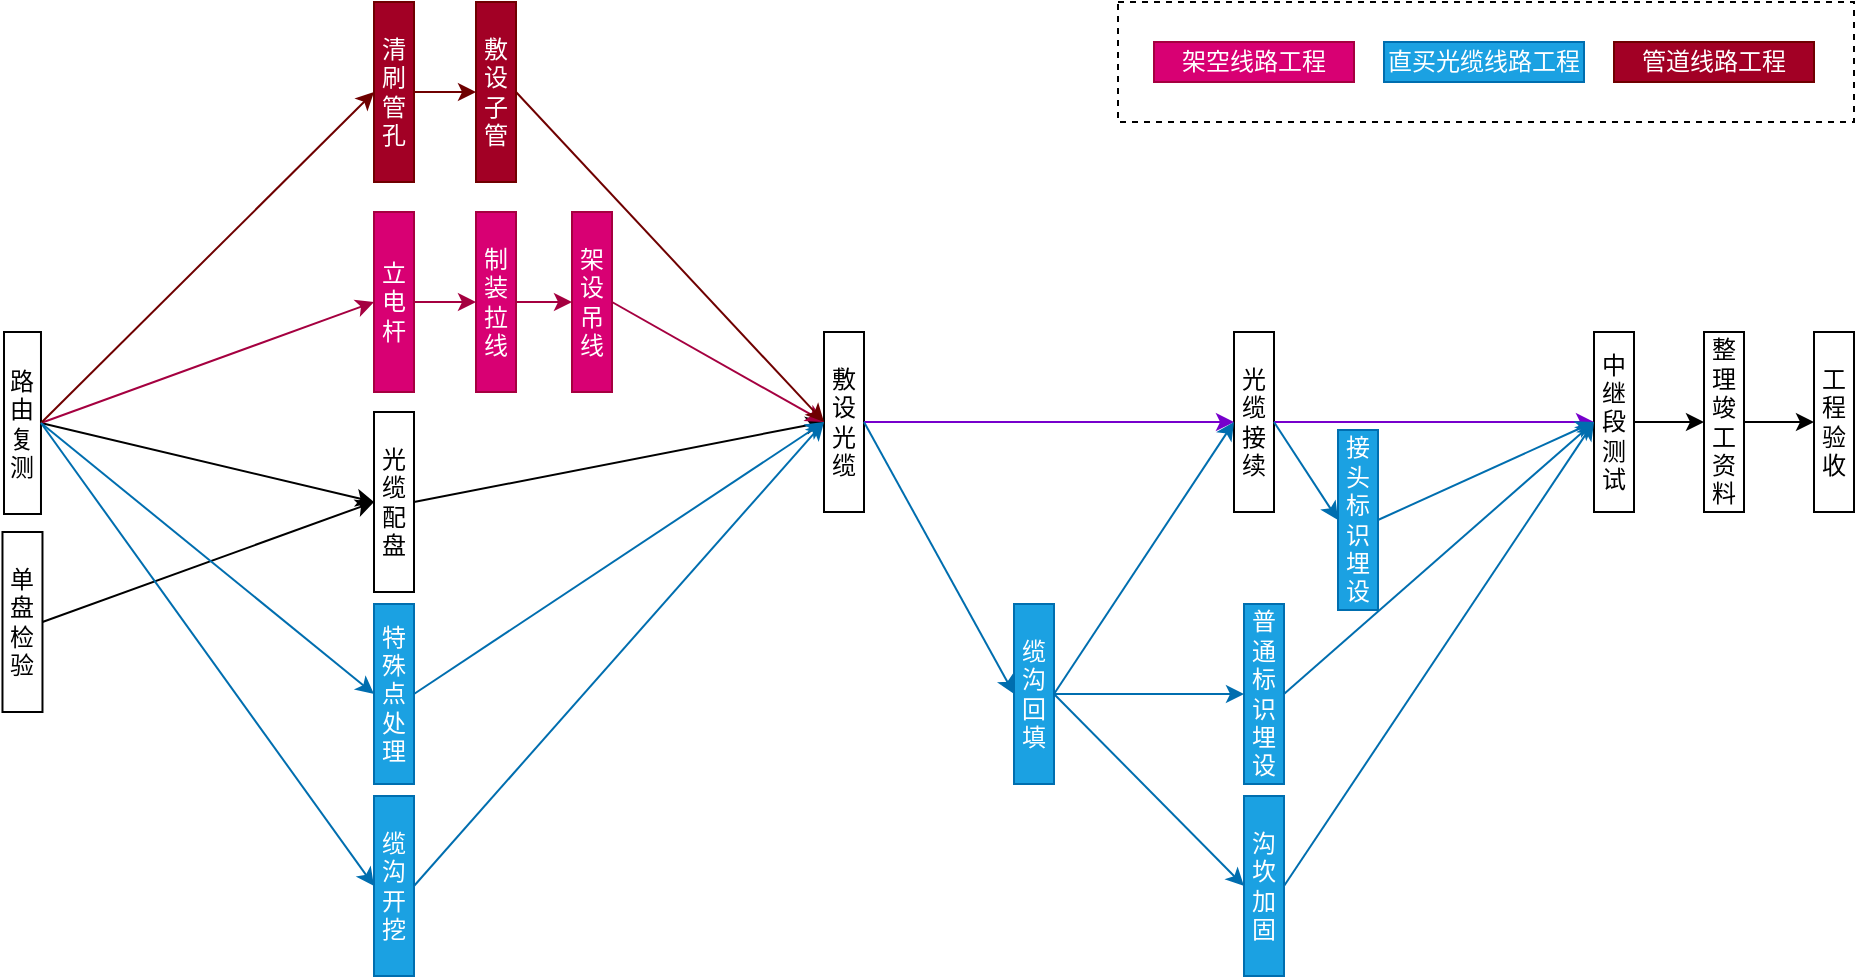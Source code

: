 <mxfile version="13.0.1" type="github">
  <diagram id="U1f1iOyZuHphCbSQjjmQ" name="线路工程施工顺序">
    <mxGraphModel dx="1422" dy="772" grid="1" gridSize="10" guides="1" tooltips="1" connect="1" arrows="1" fold="1" page="1" pageScale="1" pageWidth="1169" pageHeight="827" math="0" shadow="0">
      <root>
        <mxCell id="0" />
        <mxCell id="1" parent="0" />
        <mxCell id="ytEXSWHGDXnanVehtBDF-74" value="" style="rounded=0;whiteSpace=wrap;html=1;dashed=1;" vertex="1" parent="1">
          <mxGeometry x="672" y="60" width="368" height="60" as="geometry" />
        </mxCell>
        <mxCell id="ytEXSWHGDXnanVehtBDF-1" value="路由复测&lt;br&gt;" style="rounded=0;whiteSpace=wrap;html=1;direction=south;" vertex="1" parent="1">
          <mxGeometry x="115" y="225" width="18.49" height="91" as="geometry" />
        </mxCell>
        <mxCell id="ytEXSWHGDXnanVehtBDF-2" value="单盘检验" style="rounded=0;whiteSpace=wrap;html=1;direction=south;" vertex="1" parent="1">
          <mxGeometry x="114.24" y="325" width="20" height="90" as="geometry" />
        </mxCell>
        <mxCell id="ytEXSWHGDXnanVehtBDF-3" value="光缆配盘" style="rounded=0;whiteSpace=wrap;html=1;direction=south;" vertex="1" parent="1">
          <mxGeometry x="300" y="265" width="20" height="90" as="geometry" />
        </mxCell>
        <mxCell id="ytEXSWHGDXnanVehtBDF-4" value="立电杆" style="rounded=0;whiteSpace=wrap;html=1;direction=south;horizontal=1;verticalAlign=middle;fillColor=#d80073;strokeColor=#A50040;fontColor=#ffffff;" vertex="1" parent="1">
          <mxGeometry x="300" y="165" width="20" height="90" as="geometry" />
        </mxCell>
        <mxCell id="ytEXSWHGDXnanVehtBDF-5" value="制装拉线" style="rounded=0;whiteSpace=wrap;html=1;direction=south;fillColor=#d80073;strokeColor=#A50040;fontColor=#ffffff;" vertex="1" parent="1">
          <mxGeometry x="351" y="165" width="20" height="90" as="geometry" />
        </mxCell>
        <mxCell id="ytEXSWHGDXnanVehtBDF-6" value="架设吊线" style="rounded=0;whiteSpace=wrap;html=1;direction=south;fillColor=#d80073;strokeColor=#A50040;fontColor=#ffffff;" vertex="1" parent="1">
          <mxGeometry x="399" y="165" width="20" height="90" as="geometry" />
        </mxCell>
        <mxCell id="ytEXSWHGDXnanVehtBDF-7" value="敷设光缆" style="rounded=0;whiteSpace=wrap;html=1;direction=south;" vertex="1" parent="1">
          <mxGeometry x="525" y="225" width="20" height="90" as="geometry" />
        </mxCell>
        <mxCell id="ytEXSWHGDXnanVehtBDF-8" value="光缆接续" style="rounded=0;whiteSpace=wrap;html=1;direction=south;" vertex="1" parent="1">
          <mxGeometry x="730" y="225" width="20" height="90" as="geometry" />
        </mxCell>
        <mxCell id="ytEXSWHGDXnanVehtBDF-9" value="整理竣工资料" style="rounded=0;whiteSpace=wrap;html=1;direction=south;" vertex="1" parent="1">
          <mxGeometry x="965" y="225" width="20" height="90" as="geometry" />
        </mxCell>
        <mxCell id="ytEXSWHGDXnanVehtBDF-10" value="中继段测试" style="rounded=0;whiteSpace=wrap;html=1;direction=south;" vertex="1" parent="1">
          <mxGeometry x="910" y="225" width="20" height="90" as="geometry" />
        </mxCell>
        <mxCell id="ytEXSWHGDXnanVehtBDF-11" value="工程验收" style="rounded=0;whiteSpace=wrap;html=1;direction=south;" vertex="1" parent="1">
          <mxGeometry x="1020" y="225" width="20" height="90" as="geometry" />
        </mxCell>
        <mxCell id="ytEXSWHGDXnanVehtBDF-14" value="" style="endArrow=classic;html=1;exitX=0.5;exitY=0;exitDx=0;exitDy=0;fillColor=#d80073;strokeColor=#A50040;" edge="1" parent="1" source="ytEXSWHGDXnanVehtBDF-4" target="ytEXSWHGDXnanVehtBDF-5">
          <mxGeometry width="50" height="50" relative="1" as="geometry">
            <mxPoint x="439" y="456" as="sourcePoint" />
            <mxPoint x="489" y="406" as="targetPoint" />
          </mxGeometry>
        </mxCell>
        <mxCell id="ytEXSWHGDXnanVehtBDF-15" value="" style="endArrow=classic;html=1;entryX=0.5;entryY=1;entryDx=0;entryDy=0;exitX=0.5;exitY=0;exitDx=0;exitDy=0;fillColor=#d80073;strokeColor=#A50040;" edge="1" parent="1" source="ytEXSWHGDXnanVehtBDF-5" target="ytEXSWHGDXnanVehtBDF-6">
          <mxGeometry width="50" height="50" relative="1" as="geometry">
            <mxPoint x="369" y="210" as="sourcePoint" />
            <mxPoint x="361" y="220" as="targetPoint" />
          </mxGeometry>
        </mxCell>
        <mxCell id="ytEXSWHGDXnanVehtBDF-16" value="清刷管孔" style="rounded=0;whiteSpace=wrap;html=1;direction=south;horizontal=1;verticalAlign=middle;fillColor=#a20025;strokeColor=#6F0000;fontColor=#ffffff;" vertex="1" parent="1">
          <mxGeometry x="300" y="60" width="20" height="90" as="geometry" />
        </mxCell>
        <mxCell id="ytEXSWHGDXnanVehtBDF-17" value="敷设子管" style="rounded=0;whiteSpace=wrap;html=1;direction=south;fillColor=#a20025;strokeColor=#6F0000;fontColor=#ffffff;" vertex="1" parent="1">
          <mxGeometry x="351" y="60" width="20" height="90" as="geometry" />
        </mxCell>
        <mxCell id="ytEXSWHGDXnanVehtBDF-20" value="" style="endArrow=classic;html=1;exitX=0.5;exitY=0;exitDx=0;exitDy=0;fillColor=#a20025;strokeColor=#6F0000;" edge="1" parent="1" source="ytEXSWHGDXnanVehtBDF-16" target="ytEXSWHGDXnanVehtBDF-17">
          <mxGeometry width="50" height="50" relative="1" as="geometry">
            <mxPoint x="437" y="351" as="sourcePoint" />
            <mxPoint x="487" y="301" as="targetPoint" />
          </mxGeometry>
        </mxCell>
        <mxCell id="ytEXSWHGDXnanVehtBDF-23" value="缆沟开挖" style="rounded=0;whiteSpace=wrap;html=1;direction=south;horizontal=1;verticalAlign=middle;fillColor=#1ba1e2;strokeColor=#006EAF;fontColor=#ffffff;" vertex="1" parent="1">
          <mxGeometry x="300" y="457" width="20" height="90" as="geometry" />
        </mxCell>
        <mxCell id="ytEXSWHGDXnanVehtBDF-25" value="特殊点处理" style="rounded=0;whiteSpace=wrap;html=1;direction=south;horizontal=1;verticalAlign=middle;fillColor=#1ba1e2;strokeColor=#006EAF;fontColor=#ffffff;" vertex="1" parent="1">
          <mxGeometry x="300" y="361" width="20" height="90" as="geometry" />
        </mxCell>
        <mxCell id="ytEXSWHGDXnanVehtBDF-26" value="缆沟回填" style="rounded=0;whiteSpace=wrap;html=1;direction=south;fillColor=#1ba1e2;strokeColor=#006EAF;fontColor=#ffffff;" vertex="1" parent="1">
          <mxGeometry x="620" y="361" width="20" height="90" as="geometry" />
        </mxCell>
        <mxCell id="ytEXSWHGDXnanVehtBDF-28" value="沟坎加固" style="rounded=0;whiteSpace=wrap;html=1;direction=south;fillColor=#1ba1e2;strokeColor=#006EAF;fontColor=#ffffff;" vertex="1" parent="1">
          <mxGeometry x="735" y="457" width="20" height="90" as="geometry" />
        </mxCell>
        <mxCell id="ytEXSWHGDXnanVehtBDF-30" value="普通标识埋设" style="rounded=0;whiteSpace=wrap;html=1;direction=south;fillColor=#1ba1e2;strokeColor=#006EAF;fontColor=#ffffff;" vertex="1" parent="1">
          <mxGeometry x="735" y="361" width="20" height="90" as="geometry" />
        </mxCell>
        <mxCell id="ytEXSWHGDXnanVehtBDF-31" value="接头标识埋设" style="rounded=0;whiteSpace=wrap;html=1;direction=south;fillColor=#1ba1e2;strokeColor=#006EAF;fontColor=#ffffff;" vertex="1" parent="1">
          <mxGeometry x="782" y="274" width="20" height="90" as="geometry" />
        </mxCell>
        <mxCell id="ytEXSWHGDXnanVehtBDF-33" value="" style="endArrow=classic;html=1;exitX=0.5;exitY=0;exitDx=0;exitDy=0;entryX=0.5;entryY=1;entryDx=0;entryDy=0;" edge="1" parent="1" source="ytEXSWHGDXnanVehtBDF-2" target="ytEXSWHGDXnanVehtBDF-3">
          <mxGeometry width="50" height="50" relative="1" as="geometry">
            <mxPoint x="497" y="317" as="sourcePoint" />
            <mxPoint x="547" y="267" as="targetPoint" />
          </mxGeometry>
        </mxCell>
        <mxCell id="ytEXSWHGDXnanVehtBDF-34" value="" style="endArrow=classic;html=1;exitX=0.5;exitY=0;exitDx=0;exitDy=0;entryX=0.5;entryY=1;entryDx=0;entryDy=0;" edge="1" parent="1" source="ytEXSWHGDXnanVehtBDF-1" target="ytEXSWHGDXnanVehtBDF-3">
          <mxGeometry width="50" height="50" relative="1" as="geometry">
            <mxPoint x="247" y="322" as="sourcePoint" />
            <mxPoint x="307" y="322" as="targetPoint" />
          </mxGeometry>
        </mxCell>
        <mxCell id="ytEXSWHGDXnanVehtBDF-35" value="" style="endArrow=classic;html=1;exitX=0.5;exitY=0;exitDx=0;exitDy=0;entryX=0.5;entryY=1;entryDx=0;entryDy=0;" edge="1" parent="1" source="ytEXSWHGDXnanVehtBDF-3" target="ytEXSWHGDXnanVehtBDF-7">
          <mxGeometry width="50" height="50" relative="1" as="geometry">
            <mxPoint x="470" y="317" as="sourcePoint" />
            <mxPoint x="520" y="267" as="targetPoint" />
          </mxGeometry>
        </mxCell>
        <mxCell id="ytEXSWHGDXnanVehtBDF-36" value="" style="endArrow=classic;html=1;exitX=0.5;exitY=0;exitDx=0;exitDy=0;entryX=0.5;entryY=1;entryDx=0;entryDy=0;fillColor=#1ba1e2;strokeColor=#006EAF;" edge="1" parent="1" source="ytEXSWHGDXnanVehtBDF-26" target="ytEXSWHGDXnanVehtBDF-28">
          <mxGeometry width="50" height="50" relative="1" as="geometry">
            <mxPoint x="514" y="255" as="sourcePoint" />
            <mxPoint x="774" y="360" as="targetPoint" />
          </mxGeometry>
        </mxCell>
        <mxCell id="ytEXSWHGDXnanVehtBDF-39" value="" style="endArrow=classic;html=1;exitX=0.5;exitY=0;exitDx=0;exitDy=0;entryX=0.5;entryY=1;entryDx=0;entryDy=0;fillColor=#1ba1e2;strokeColor=#006EAF;" edge="1" parent="1" source="ytEXSWHGDXnanVehtBDF-26" target="ytEXSWHGDXnanVehtBDF-30">
          <mxGeometry width="50" height="50" relative="1" as="geometry">
            <mxPoint x="634" y="370" as="sourcePoint" />
            <mxPoint x="829" y="370" as="targetPoint" />
          </mxGeometry>
        </mxCell>
        <mxCell id="ytEXSWHGDXnanVehtBDF-40" value="" style="endArrow=classic;html=1;exitX=0.5;exitY=0;exitDx=0;exitDy=0;entryX=0.5;entryY=1;entryDx=0;entryDy=0;fillColor=#1ba1e2;strokeColor=#006EAF;" edge="1" parent="1" source="ytEXSWHGDXnanVehtBDF-23" target="ytEXSWHGDXnanVehtBDF-7">
          <mxGeometry width="50" height="50" relative="1" as="geometry">
            <mxPoint x="247" y="222" as="sourcePoint" />
            <mxPoint x="307" y="322" as="targetPoint" />
            <Array as="points" />
          </mxGeometry>
        </mxCell>
        <mxCell id="ytEXSWHGDXnanVehtBDF-41" value="" style="endArrow=classic;html=1;exitX=0.5;exitY=0;exitDx=0;exitDy=0;entryX=0.5;entryY=1;entryDx=0;entryDy=0;fillColor=#d80073;strokeColor=#A50040;" edge="1" parent="1" source="ytEXSWHGDXnanVehtBDF-6" target="ytEXSWHGDXnanVehtBDF-7">
          <mxGeometry width="50" height="50" relative="1" as="geometry">
            <mxPoint x="257" y="232" as="sourcePoint" />
            <mxPoint x="317" y="332" as="targetPoint" />
          </mxGeometry>
        </mxCell>
        <mxCell id="ytEXSWHGDXnanVehtBDF-42" value="" style="endArrow=classic;html=1;exitX=0.5;exitY=0;exitDx=0;exitDy=0;entryX=0.5;entryY=1;entryDx=0;entryDy=0;fillColor=#a20025;strokeColor=#6F0000;" edge="1" parent="1" source="ytEXSWHGDXnanVehtBDF-17" target="ytEXSWHGDXnanVehtBDF-7">
          <mxGeometry width="50" height="50" relative="1" as="geometry">
            <mxPoint x="267" y="242" as="sourcePoint" />
            <mxPoint x="495" y="266" as="targetPoint" />
          </mxGeometry>
        </mxCell>
        <mxCell id="ytEXSWHGDXnanVehtBDF-43" value="" style="endArrow=classic;html=1;exitX=0.5;exitY=0;exitDx=0;exitDy=0;entryX=0.5;entryY=1;entryDx=0;entryDy=0;fillColor=#1ba1e2;strokeColor=#006EAF;" edge="1" parent="1" source="ytEXSWHGDXnanVehtBDF-25" target="ytEXSWHGDXnanVehtBDF-7">
          <mxGeometry width="50" height="50" relative="1" as="geometry">
            <mxPoint x="326" y="-77.03" as="sourcePoint" />
            <mxPoint x="510" y="272" as="targetPoint" />
            <Array as="points" />
          </mxGeometry>
        </mxCell>
        <mxCell id="ytEXSWHGDXnanVehtBDF-44" value="" style="endArrow=classic;html=1;exitX=0.5;exitY=0;exitDx=0;exitDy=0;entryX=0.5;entryY=1;entryDx=0;entryDy=0;fillColor=#d80073;strokeColor=#A50040;" edge="1" parent="1" source="ytEXSWHGDXnanVehtBDF-1" target="ytEXSWHGDXnanVehtBDF-4">
          <mxGeometry width="50" height="50" relative="1" as="geometry">
            <mxPoint x="247" y="322" as="sourcePoint" />
            <mxPoint x="307" y="322" as="targetPoint" />
          </mxGeometry>
        </mxCell>
        <mxCell id="ytEXSWHGDXnanVehtBDF-45" value="" style="endArrow=classic;html=1;exitX=0.5;exitY=0;exitDx=0;exitDy=0;entryX=0.5;entryY=1;entryDx=0;entryDy=0;fillColor=#a20025;strokeColor=#6F0000;" edge="1" parent="1" source="ytEXSWHGDXnanVehtBDF-1" target="ytEXSWHGDXnanVehtBDF-16">
          <mxGeometry width="50" height="50" relative="1" as="geometry">
            <mxPoint x="247" y="222" as="sourcePoint" />
            <mxPoint x="309" y="220" as="targetPoint" />
          </mxGeometry>
        </mxCell>
        <mxCell id="ytEXSWHGDXnanVehtBDF-46" value="" style="endArrow=classic;html=1;exitX=0.5;exitY=0;exitDx=0;exitDy=0;entryX=0.5;entryY=1;entryDx=0;entryDy=0;fillColor=#1ba1e2;strokeColor=#006EAF;" edge="1" parent="1" source="ytEXSWHGDXnanVehtBDF-1" target="ytEXSWHGDXnanVehtBDF-25">
          <mxGeometry width="50" height="50" relative="1" as="geometry">
            <mxPoint x="247" y="222" as="sourcePoint" />
            <mxPoint x="295" y="-4" as="targetPoint" />
          </mxGeometry>
        </mxCell>
        <mxCell id="ytEXSWHGDXnanVehtBDF-50" value="" style="endArrow=classic;html=1;entryX=0.5;entryY=1;entryDx=0;entryDy=0;exitX=0.5;exitY=0;exitDx=0;exitDy=0;fillColor=#1ba1e2;strokeColor=#006EAF;" edge="1" parent="1" source="ytEXSWHGDXnanVehtBDF-1" target="ytEXSWHGDXnanVehtBDF-23">
          <mxGeometry width="50" height="50" relative="1" as="geometry">
            <mxPoint x="235" y="216" as="sourcePoint" />
            <mxPoint x="305" y="6" as="targetPoint" />
          </mxGeometry>
        </mxCell>
        <mxCell id="ytEXSWHGDXnanVehtBDF-51" value="" style="endArrow=classic;html=1;exitX=0.5;exitY=0;exitDx=0;exitDy=0;entryX=0.5;entryY=1;entryDx=0;entryDy=0;fillColor=#aa00ff;strokeColor=#7700CC;" edge="1" parent="1" source="ytEXSWHGDXnanVehtBDF-7" target="ytEXSWHGDXnanVehtBDF-8">
          <mxGeometry width="50" height="50" relative="1" as="geometry">
            <mxPoint x="175" y="220" as="sourcePoint" />
            <mxPoint x="309" y="220" as="targetPoint" />
          </mxGeometry>
        </mxCell>
        <mxCell id="ytEXSWHGDXnanVehtBDF-52" value="" style="endArrow=classic;html=1;entryX=0.5;entryY=1;entryDx=0;entryDy=0;exitX=0.5;exitY=0;exitDx=0;exitDy=0;fillColor=#aa00ff;strokeColor=#7700CC;" edge="1" parent="1" source="ytEXSWHGDXnanVehtBDF-8" target="ytEXSWHGDXnanVehtBDF-10">
          <mxGeometry width="50" height="50" relative="1" as="geometry">
            <mxPoint x="715" y="143" as="sourcePoint" />
            <mxPoint x="780" y="142.5" as="targetPoint" />
          </mxGeometry>
        </mxCell>
        <mxCell id="ytEXSWHGDXnanVehtBDF-53" value="" style="endArrow=classic;html=1;entryX=0.5;entryY=1;entryDx=0;entryDy=0;exitX=0.5;exitY=0;exitDx=0;exitDy=0;" edge="1" parent="1" source="ytEXSWHGDXnanVehtBDF-10" target="ytEXSWHGDXnanVehtBDF-9">
          <mxGeometry width="50" height="50" relative="1" as="geometry">
            <mxPoint x="670" y="215" as="sourcePoint" />
            <mxPoint x="820" y="215" as="targetPoint" />
          </mxGeometry>
        </mxCell>
        <mxCell id="ytEXSWHGDXnanVehtBDF-54" value="" style="endArrow=classic;html=1;entryX=0.5;entryY=1;entryDx=0;entryDy=0;exitX=0.5;exitY=0;exitDx=0;exitDy=0;" edge="1" parent="1" source="ytEXSWHGDXnanVehtBDF-9" target="ytEXSWHGDXnanVehtBDF-11">
          <mxGeometry width="50" height="50" relative="1" as="geometry">
            <mxPoint x="940" y="205" as="sourcePoint" />
            <mxPoint x="925" y="215" as="targetPoint" />
          </mxGeometry>
        </mxCell>
        <mxCell id="ytEXSWHGDXnanVehtBDF-57" value="" style="endArrow=classic;html=1;exitX=0.5;exitY=0;exitDx=0;exitDy=0;entryX=0.5;entryY=1;entryDx=0;entryDy=0;fillColor=#1ba1e2;strokeColor=#006EAF;" edge="1" parent="1" source="ytEXSWHGDXnanVehtBDF-7" target="ytEXSWHGDXnanVehtBDF-26">
          <mxGeometry width="50" height="50" relative="1" as="geometry">
            <mxPoint x="530" y="272" as="sourcePoint" />
            <mxPoint x="745" y="272" as="targetPoint" />
          </mxGeometry>
        </mxCell>
        <mxCell id="ytEXSWHGDXnanVehtBDF-62" value="" style="endArrow=classic;html=1;exitX=0.5;exitY=0;exitDx=0;exitDy=0;entryX=0.5;entryY=1;entryDx=0;entryDy=0;fillColor=#1ba1e2;strokeColor=#006EAF;" edge="1" parent="1" source="ytEXSWHGDXnanVehtBDF-26" target="ytEXSWHGDXnanVehtBDF-8">
          <mxGeometry width="50" height="50" relative="1" as="geometry">
            <mxPoint x="634" y="378" as="sourcePoint" />
            <mxPoint x="745" y="378" as="targetPoint" />
          </mxGeometry>
        </mxCell>
        <mxCell id="ytEXSWHGDXnanVehtBDF-64" value="" style="endArrow=classic;html=1;entryX=0.5;entryY=1;entryDx=0;entryDy=0;exitX=0.5;exitY=0;exitDx=0;exitDy=0;fillColor=#1ba1e2;strokeColor=#006EAF;" edge="1" parent="1" source="ytEXSWHGDXnanVehtBDF-8" target="ytEXSWHGDXnanVehtBDF-31">
          <mxGeometry width="50" height="50" relative="1" as="geometry">
            <mxPoint x="685" y="153" as="sourcePoint" />
            <mxPoint x="935" y="153" as="targetPoint" />
          </mxGeometry>
        </mxCell>
        <mxCell id="ytEXSWHGDXnanVehtBDF-65" value="" style="endArrow=classic;html=1;entryX=0.5;entryY=1;entryDx=0;entryDy=0;exitX=0.5;exitY=0;exitDx=0;exitDy=0;fillColor=#1ba1e2;strokeColor=#006EAF;" edge="1" parent="1" source="ytEXSWHGDXnanVehtBDF-31" target="ytEXSWHGDXnanVehtBDF-10">
          <mxGeometry width="50" height="50" relative="1" as="geometry">
            <mxPoint x="685" y="153" as="sourcePoint" />
            <mxPoint x="800" y="215" as="targetPoint" />
          </mxGeometry>
        </mxCell>
        <mxCell id="ytEXSWHGDXnanVehtBDF-66" value="" style="endArrow=classic;html=1;exitX=0.5;exitY=0;exitDx=0;exitDy=0;entryX=0.5;entryY=1;entryDx=0;entryDy=0;fillColor=#1ba1e2;strokeColor=#006EAF;" edge="1" parent="1" source="ytEXSWHGDXnanVehtBDF-28" target="ytEXSWHGDXnanVehtBDF-10">
          <mxGeometry width="50" height="50" relative="1" as="geometry">
            <mxPoint x="634" y="378" as="sourcePoint" />
            <mxPoint x="745" y="378" as="targetPoint" />
          </mxGeometry>
        </mxCell>
        <mxCell id="ytEXSWHGDXnanVehtBDF-67" value="" style="endArrow=classic;html=1;exitX=0.5;exitY=0;exitDx=0;exitDy=0;entryX=0.5;entryY=1;entryDx=0;entryDy=0;fillColor=#1ba1e2;strokeColor=#006EAF;" edge="1" parent="1" source="ytEXSWHGDXnanVehtBDF-30" target="ytEXSWHGDXnanVehtBDF-10">
          <mxGeometry width="50" height="50" relative="1" as="geometry">
            <mxPoint x="634" y="378" as="sourcePoint" />
            <mxPoint x="745" y="478" as="targetPoint" />
          </mxGeometry>
        </mxCell>
        <mxCell id="ytEXSWHGDXnanVehtBDF-69" value="立电杆" style="rounded=0;whiteSpace=wrap;html=1;direction=south;horizontal=1;verticalAlign=middle;fillColor=#d80073;strokeColor=#A50040;fontColor=#ffffff;" vertex="1" parent="1">
          <mxGeometry x="300" y="165" width="20" height="90" as="geometry" />
        </mxCell>
        <mxCell id="ytEXSWHGDXnanVehtBDF-71" value="管道线路工程" style="rounded=0;whiteSpace=wrap;html=1;direction=west;horizontal=1;verticalAlign=middle;fillColor=#a20025;strokeColor=#6F0000;fontColor=#ffffff;" vertex="1" parent="1">
          <mxGeometry x="920" y="80" width="100" height="20" as="geometry" />
        </mxCell>
        <mxCell id="ytEXSWHGDXnanVehtBDF-72" value="架空线路工程" style="rounded=0;whiteSpace=wrap;html=1;direction=west;horizontal=1;verticalAlign=middle;fillColor=#d80073;strokeColor=#A50040;fontColor=#ffffff;" vertex="1" parent="1">
          <mxGeometry x="690" y="80" width="100" height="20" as="geometry" />
        </mxCell>
        <mxCell id="ytEXSWHGDXnanVehtBDF-73" value="直买光缆线路工程" style="rounded=0;whiteSpace=wrap;html=1;direction=west;horizontal=1;verticalAlign=middle;fillColor=#1ba1e2;strokeColor=#006EAF;fontColor=#ffffff;" vertex="1" parent="1">
          <mxGeometry x="805" y="80" width="100" height="20" as="geometry" />
        </mxCell>
      </root>
    </mxGraphModel>
  </diagram>
</mxfile>
